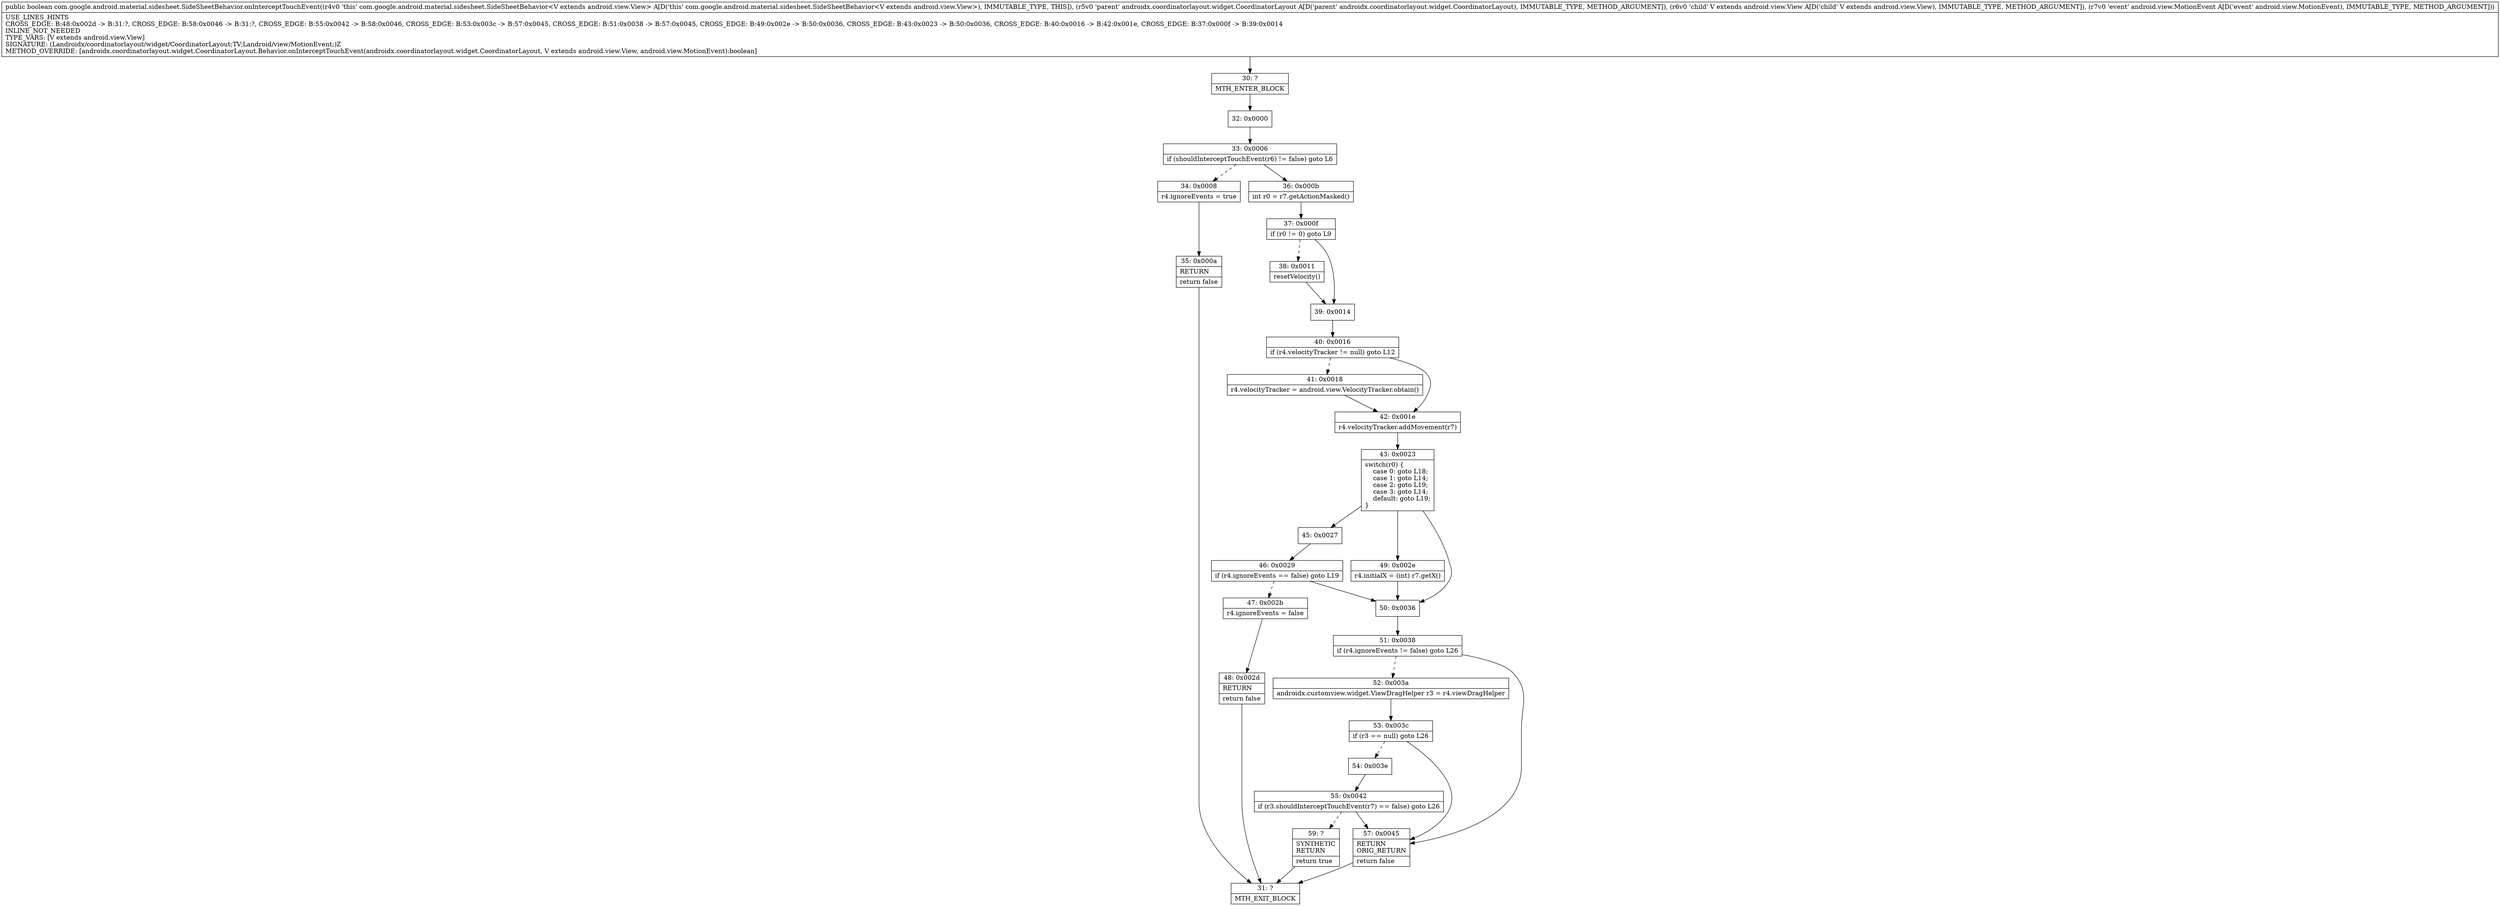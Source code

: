 digraph "CFG forcom.google.android.material.sidesheet.SideSheetBehavior.onInterceptTouchEvent(Landroidx\/coordinatorlayout\/widget\/CoordinatorLayout;Landroid\/view\/View;Landroid\/view\/MotionEvent;)Z" {
Node_30 [shape=record,label="{30\:\ ?|MTH_ENTER_BLOCK\l}"];
Node_32 [shape=record,label="{32\:\ 0x0000}"];
Node_33 [shape=record,label="{33\:\ 0x0006|if (shouldInterceptTouchEvent(r6) != false) goto L6\l}"];
Node_34 [shape=record,label="{34\:\ 0x0008|r4.ignoreEvents = true\l}"];
Node_35 [shape=record,label="{35\:\ 0x000a|RETURN\l|return false\l}"];
Node_31 [shape=record,label="{31\:\ ?|MTH_EXIT_BLOCK\l}"];
Node_36 [shape=record,label="{36\:\ 0x000b|int r0 = r7.getActionMasked()\l}"];
Node_37 [shape=record,label="{37\:\ 0x000f|if (r0 != 0) goto L9\l}"];
Node_38 [shape=record,label="{38\:\ 0x0011|resetVelocity()\l}"];
Node_39 [shape=record,label="{39\:\ 0x0014}"];
Node_40 [shape=record,label="{40\:\ 0x0016|if (r4.velocityTracker != null) goto L12\l}"];
Node_41 [shape=record,label="{41\:\ 0x0018|r4.velocityTracker = android.view.VelocityTracker.obtain()\l}"];
Node_42 [shape=record,label="{42\:\ 0x001e|r4.velocityTracker.addMovement(r7)\l}"];
Node_43 [shape=record,label="{43\:\ 0x0023|switch(r0) \{\l    case 0: goto L18;\l    case 1: goto L14;\l    case 2: goto L19;\l    case 3: goto L14;\l    default: goto L19;\l\}\l}"];
Node_45 [shape=record,label="{45\:\ 0x0027}"];
Node_46 [shape=record,label="{46\:\ 0x0029|if (r4.ignoreEvents == false) goto L19\l}"];
Node_47 [shape=record,label="{47\:\ 0x002b|r4.ignoreEvents = false\l}"];
Node_48 [shape=record,label="{48\:\ 0x002d|RETURN\l|return false\l}"];
Node_49 [shape=record,label="{49\:\ 0x002e|r4.initialX = (int) r7.getX()\l}"];
Node_50 [shape=record,label="{50\:\ 0x0036}"];
Node_51 [shape=record,label="{51\:\ 0x0038|if (r4.ignoreEvents != false) goto L26\l}"];
Node_52 [shape=record,label="{52\:\ 0x003a|androidx.customview.widget.ViewDragHelper r3 = r4.viewDragHelper\l}"];
Node_53 [shape=record,label="{53\:\ 0x003c|if (r3 == null) goto L26\l}"];
Node_54 [shape=record,label="{54\:\ 0x003e}"];
Node_55 [shape=record,label="{55\:\ 0x0042|if (r3.shouldInterceptTouchEvent(r7) == false) goto L26\l}"];
Node_59 [shape=record,label="{59\:\ ?|SYNTHETIC\lRETURN\l|return true\l}"];
Node_57 [shape=record,label="{57\:\ 0x0045|RETURN\lORIG_RETURN\l|return false\l}"];
MethodNode[shape=record,label="{public boolean com.google.android.material.sidesheet.SideSheetBehavior.onInterceptTouchEvent((r4v0 'this' com.google.android.material.sidesheet.SideSheetBehavior\<V extends android.view.View\> A[D('this' com.google.android.material.sidesheet.SideSheetBehavior\<V extends android.view.View\>), IMMUTABLE_TYPE, THIS]), (r5v0 'parent' androidx.coordinatorlayout.widget.CoordinatorLayout A[D('parent' androidx.coordinatorlayout.widget.CoordinatorLayout), IMMUTABLE_TYPE, METHOD_ARGUMENT]), (r6v0 'child' V extends android.view.View A[D('child' V extends android.view.View), IMMUTABLE_TYPE, METHOD_ARGUMENT]), (r7v0 'event' android.view.MotionEvent A[D('event' android.view.MotionEvent), IMMUTABLE_TYPE, METHOD_ARGUMENT]))  | USE_LINES_HINTS\lCROSS_EDGE: B:48:0x002d \-\> B:31:?, CROSS_EDGE: B:58:0x0046 \-\> B:31:?, CROSS_EDGE: B:55:0x0042 \-\> B:58:0x0046, CROSS_EDGE: B:53:0x003c \-\> B:57:0x0045, CROSS_EDGE: B:51:0x0038 \-\> B:57:0x0045, CROSS_EDGE: B:49:0x002e \-\> B:50:0x0036, CROSS_EDGE: B:43:0x0023 \-\> B:50:0x0036, CROSS_EDGE: B:40:0x0016 \-\> B:42:0x001e, CROSS_EDGE: B:37:0x000f \-\> B:39:0x0014\lINLINE_NOT_NEEDED\lTYPE_VARS: [V extends android.view.View]\lSIGNATURE: (Landroidx\/coordinatorlayout\/widget\/CoordinatorLayout;TV;Landroid\/view\/MotionEvent;)Z\lMETHOD_OVERRIDE: [androidx.coordinatorlayout.widget.CoordinatorLayout.Behavior.onInterceptTouchEvent(androidx.coordinatorlayout.widget.CoordinatorLayout, V extends android.view.View, android.view.MotionEvent):boolean]\l}"];
MethodNode -> Node_30;Node_30 -> Node_32;
Node_32 -> Node_33;
Node_33 -> Node_34[style=dashed];
Node_33 -> Node_36;
Node_34 -> Node_35;
Node_35 -> Node_31;
Node_36 -> Node_37;
Node_37 -> Node_38[style=dashed];
Node_37 -> Node_39;
Node_38 -> Node_39;
Node_39 -> Node_40;
Node_40 -> Node_41[style=dashed];
Node_40 -> Node_42;
Node_41 -> Node_42;
Node_42 -> Node_43;
Node_43 -> Node_45;
Node_43 -> Node_49;
Node_43 -> Node_50;
Node_45 -> Node_46;
Node_46 -> Node_47[style=dashed];
Node_46 -> Node_50;
Node_47 -> Node_48;
Node_48 -> Node_31;
Node_49 -> Node_50;
Node_50 -> Node_51;
Node_51 -> Node_52[style=dashed];
Node_51 -> Node_57;
Node_52 -> Node_53;
Node_53 -> Node_54[style=dashed];
Node_53 -> Node_57;
Node_54 -> Node_55;
Node_55 -> Node_57;
Node_55 -> Node_59[style=dashed];
Node_59 -> Node_31;
Node_57 -> Node_31;
}

